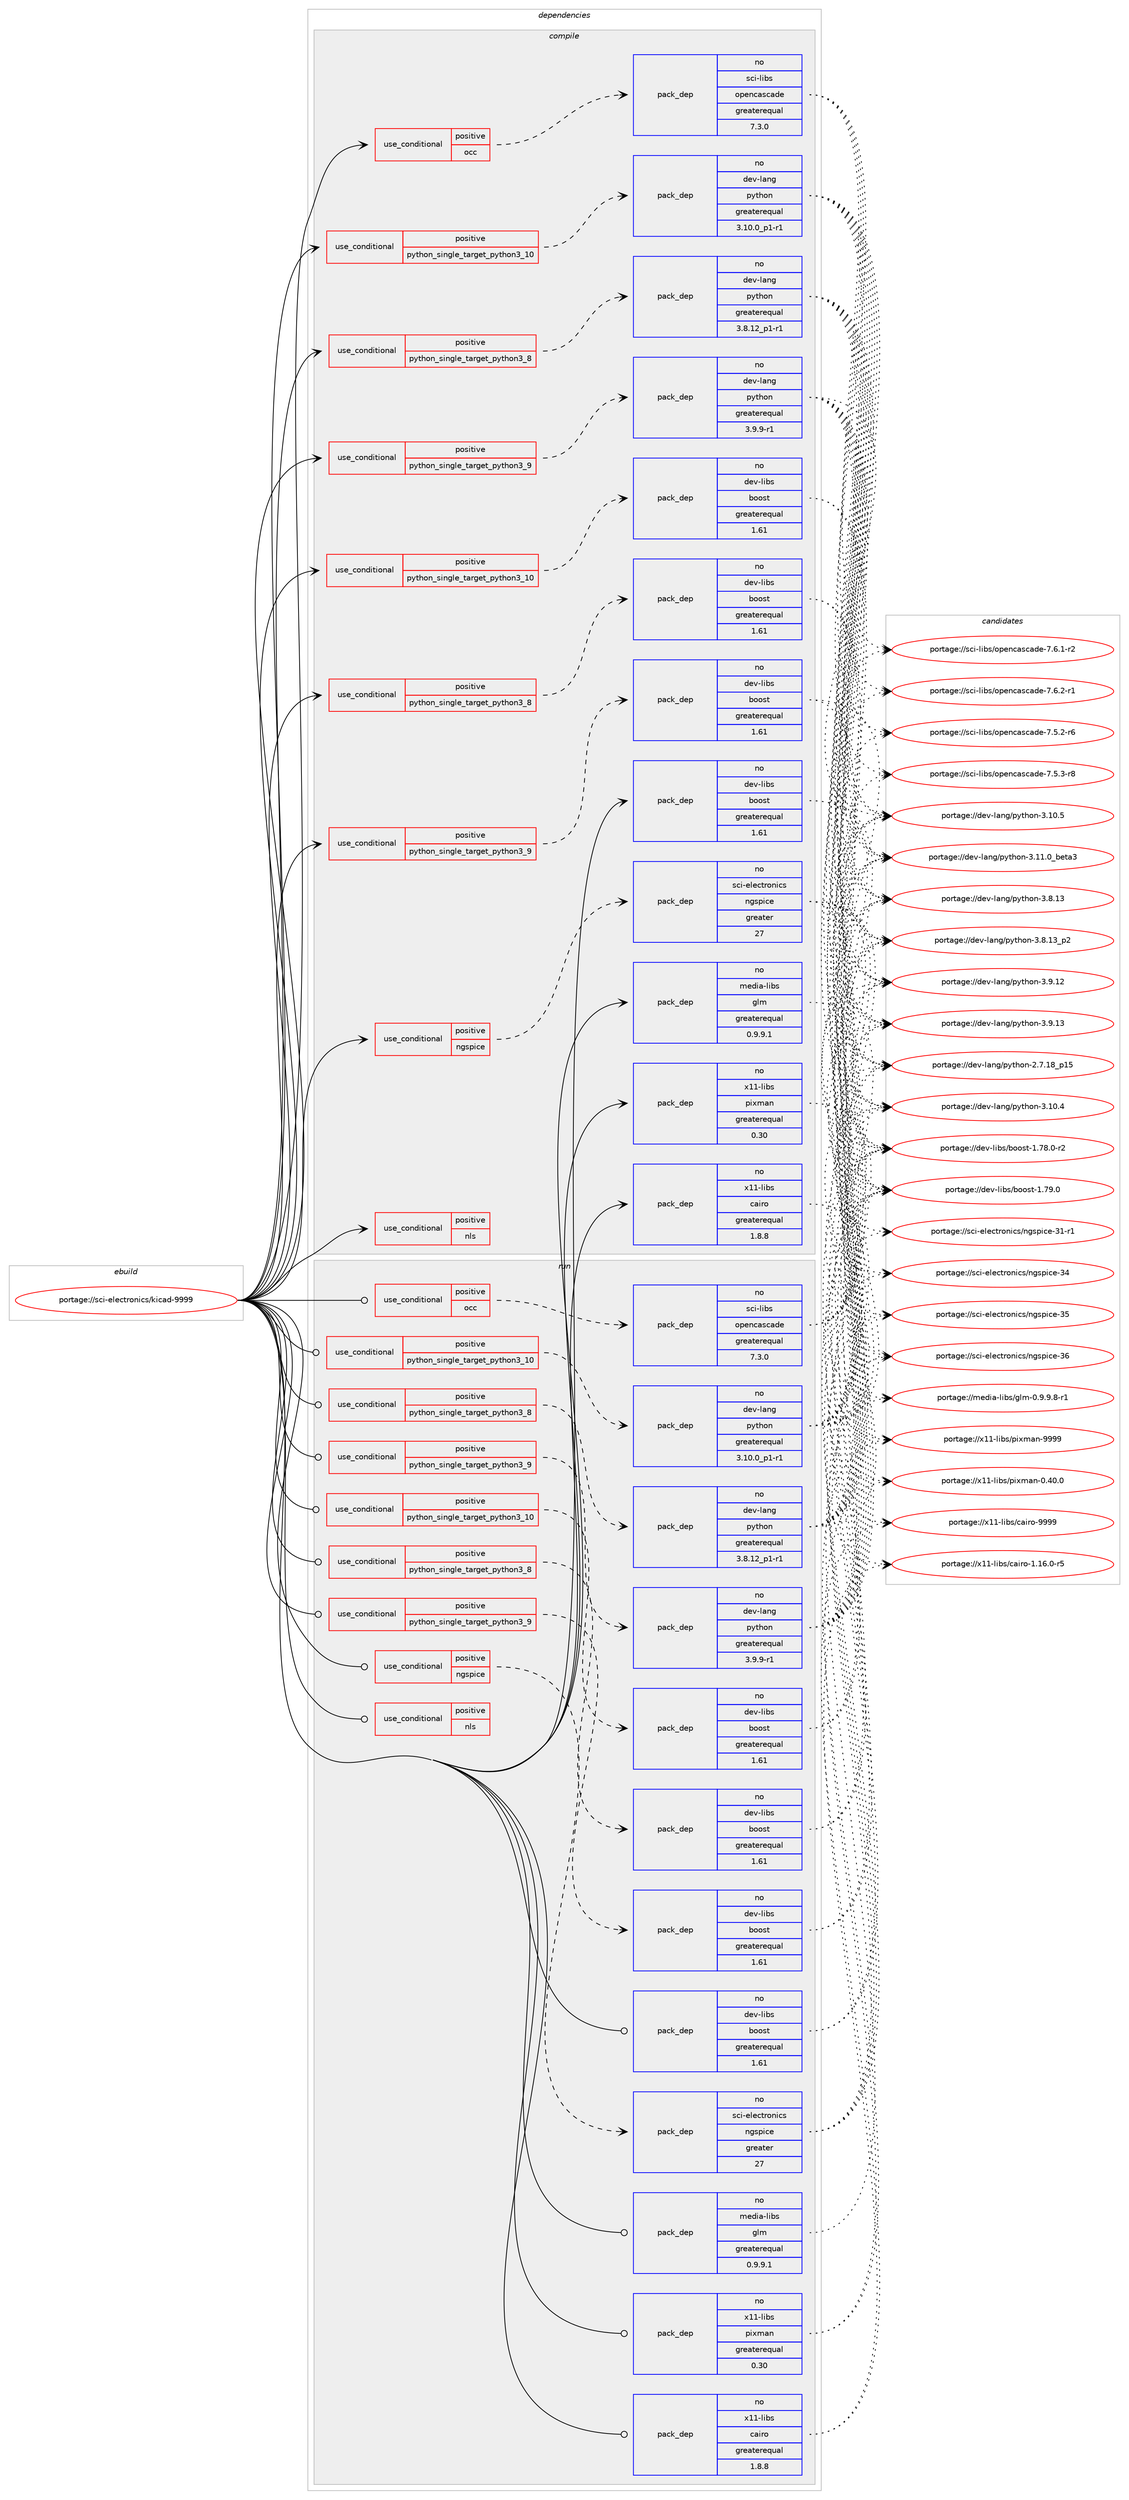 digraph prolog {

# *************
# Graph options
# *************

newrank=true;
concentrate=true;
compound=true;
graph [rankdir=LR,fontname=Helvetica,fontsize=10,ranksep=1.5];#, ranksep=2.5, nodesep=0.2];
edge  [arrowhead=vee];
node  [fontname=Helvetica,fontsize=10];

# **********
# The ebuild
# **********

subgraph cluster_leftcol {
color=gray;
rank=same;
label=<<i>ebuild</i>>;
id [label="portage://sci-electronics/kicad-9999", color=red, width=4, href="../sci-electronics/kicad-9999.svg"];
}

# ****************
# The dependencies
# ****************

subgraph cluster_midcol {
color=gray;
label=<<i>dependencies</i>>;
subgraph cluster_compile {
fillcolor="#eeeeee";
style=filled;
label=<<i>compile</i>>;
subgraph cond1991 {
dependency2870 [label=<<TABLE BORDER="0" CELLBORDER="1" CELLSPACING="0" CELLPADDING="4"><TR><TD ROWSPAN="3" CELLPADDING="10">use_conditional</TD></TR><TR><TD>positive</TD></TR><TR><TD>ngspice</TD></TR></TABLE>>, shape=none, color=red];
subgraph pack863 {
dependency2871 [label=<<TABLE BORDER="0" CELLBORDER="1" CELLSPACING="0" CELLPADDING="4" WIDTH="220"><TR><TD ROWSPAN="6" CELLPADDING="30">pack_dep</TD></TR><TR><TD WIDTH="110">no</TD></TR><TR><TD>sci-electronics</TD></TR><TR><TD>ngspice</TD></TR><TR><TD>greater</TD></TR><TR><TD>27</TD></TR></TABLE>>, shape=none, color=blue];
}
dependency2870:e -> dependency2871:w [weight=20,style="dashed",arrowhead="vee"];
}
id:e -> dependency2870:w [weight=20,style="solid",arrowhead="vee"];
subgraph cond1992 {
dependency2872 [label=<<TABLE BORDER="0" CELLBORDER="1" CELLSPACING="0" CELLPADDING="4"><TR><TD ROWSPAN="3" CELLPADDING="10">use_conditional</TD></TR><TR><TD>positive</TD></TR><TR><TD>nls</TD></TR></TABLE>>, shape=none, color=red];
# *** BEGIN UNKNOWN DEPENDENCY TYPE (TODO) ***
# dependency2872 -> package_dependency(portage://sci-electronics/kicad-9999,install,no,sys-devel,gettext,none,[,,],[],[])
# *** END UNKNOWN DEPENDENCY TYPE (TODO) ***

}
id:e -> dependency2872:w [weight=20,style="solid",arrowhead="vee"];
subgraph cond1993 {
dependency2873 [label=<<TABLE BORDER="0" CELLBORDER="1" CELLSPACING="0" CELLPADDING="4"><TR><TD ROWSPAN="3" CELLPADDING="10">use_conditional</TD></TR><TR><TD>positive</TD></TR><TR><TD>occ</TD></TR></TABLE>>, shape=none, color=red];
subgraph pack864 {
dependency2874 [label=<<TABLE BORDER="0" CELLBORDER="1" CELLSPACING="0" CELLPADDING="4" WIDTH="220"><TR><TD ROWSPAN="6" CELLPADDING="30">pack_dep</TD></TR><TR><TD WIDTH="110">no</TD></TR><TR><TD>sci-libs</TD></TR><TR><TD>opencascade</TD></TR><TR><TD>greaterequal</TD></TR><TR><TD>7.3.0</TD></TR></TABLE>>, shape=none, color=blue];
}
dependency2873:e -> dependency2874:w [weight=20,style="dashed",arrowhead="vee"];
}
id:e -> dependency2873:w [weight=20,style="solid",arrowhead="vee"];
subgraph cond1994 {
dependency2875 [label=<<TABLE BORDER="0" CELLBORDER="1" CELLSPACING="0" CELLPADDING="4"><TR><TD ROWSPAN="3" CELLPADDING="10">use_conditional</TD></TR><TR><TD>positive</TD></TR><TR><TD>python_single_target_python3_10</TD></TR></TABLE>>, shape=none, color=red];
subgraph pack865 {
dependency2876 [label=<<TABLE BORDER="0" CELLBORDER="1" CELLSPACING="0" CELLPADDING="4" WIDTH="220"><TR><TD ROWSPAN="6" CELLPADDING="30">pack_dep</TD></TR><TR><TD WIDTH="110">no</TD></TR><TR><TD>dev-lang</TD></TR><TR><TD>python</TD></TR><TR><TD>greaterequal</TD></TR><TR><TD>3.10.0_p1-r1</TD></TR></TABLE>>, shape=none, color=blue];
}
dependency2875:e -> dependency2876:w [weight=20,style="dashed",arrowhead="vee"];
}
id:e -> dependency2875:w [weight=20,style="solid",arrowhead="vee"];
subgraph cond1995 {
dependency2877 [label=<<TABLE BORDER="0" CELLBORDER="1" CELLSPACING="0" CELLPADDING="4"><TR><TD ROWSPAN="3" CELLPADDING="10">use_conditional</TD></TR><TR><TD>positive</TD></TR><TR><TD>python_single_target_python3_10</TD></TR></TABLE>>, shape=none, color=red];
subgraph pack866 {
dependency2878 [label=<<TABLE BORDER="0" CELLBORDER="1" CELLSPACING="0" CELLPADDING="4" WIDTH="220"><TR><TD ROWSPAN="6" CELLPADDING="30">pack_dep</TD></TR><TR><TD WIDTH="110">no</TD></TR><TR><TD>dev-libs</TD></TR><TR><TD>boost</TD></TR><TR><TD>greaterequal</TD></TR><TR><TD>1.61</TD></TR></TABLE>>, shape=none, color=blue];
}
dependency2877:e -> dependency2878:w [weight=20,style="dashed",arrowhead="vee"];
# *** BEGIN UNKNOWN DEPENDENCY TYPE (TODO) ***
# dependency2877 -> package_dependency(portage://sci-electronics/kicad-9999,install,no,dev-python,wxpython,none,[,,],[slot(4.0)],[use(enable(python_targets_python3_10),negative)])
# *** END UNKNOWN DEPENDENCY TYPE (TODO) ***

}
id:e -> dependency2877:w [weight=20,style="solid",arrowhead="vee"];
subgraph cond1996 {
dependency2879 [label=<<TABLE BORDER="0" CELLBORDER="1" CELLSPACING="0" CELLPADDING="4"><TR><TD ROWSPAN="3" CELLPADDING="10">use_conditional</TD></TR><TR><TD>positive</TD></TR><TR><TD>python_single_target_python3_8</TD></TR></TABLE>>, shape=none, color=red];
subgraph pack867 {
dependency2880 [label=<<TABLE BORDER="0" CELLBORDER="1" CELLSPACING="0" CELLPADDING="4" WIDTH="220"><TR><TD ROWSPAN="6" CELLPADDING="30">pack_dep</TD></TR><TR><TD WIDTH="110">no</TD></TR><TR><TD>dev-lang</TD></TR><TR><TD>python</TD></TR><TR><TD>greaterequal</TD></TR><TR><TD>3.8.12_p1-r1</TD></TR></TABLE>>, shape=none, color=blue];
}
dependency2879:e -> dependency2880:w [weight=20,style="dashed",arrowhead="vee"];
}
id:e -> dependency2879:w [weight=20,style="solid",arrowhead="vee"];
subgraph cond1997 {
dependency2881 [label=<<TABLE BORDER="0" CELLBORDER="1" CELLSPACING="0" CELLPADDING="4"><TR><TD ROWSPAN="3" CELLPADDING="10">use_conditional</TD></TR><TR><TD>positive</TD></TR><TR><TD>python_single_target_python3_8</TD></TR></TABLE>>, shape=none, color=red];
subgraph pack868 {
dependency2882 [label=<<TABLE BORDER="0" CELLBORDER="1" CELLSPACING="0" CELLPADDING="4" WIDTH="220"><TR><TD ROWSPAN="6" CELLPADDING="30">pack_dep</TD></TR><TR><TD WIDTH="110">no</TD></TR><TR><TD>dev-libs</TD></TR><TR><TD>boost</TD></TR><TR><TD>greaterequal</TD></TR><TR><TD>1.61</TD></TR></TABLE>>, shape=none, color=blue];
}
dependency2881:e -> dependency2882:w [weight=20,style="dashed",arrowhead="vee"];
# *** BEGIN UNKNOWN DEPENDENCY TYPE (TODO) ***
# dependency2881 -> package_dependency(portage://sci-electronics/kicad-9999,install,no,dev-python,wxpython,none,[,,],[slot(4.0)],[use(enable(python_targets_python3_8),negative)])
# *** END UNKNOWN DEPENDENCY TYPE (TODO) ***

}
id:e -> dependency2881:w [weight=20,style="solid",arrowhead="vee"];
subgraph cond1998 {
dependency2883 [label=<<TABLE BORDER="0" CELLBORDER="1" CELLSPACING="0" CELLPADDING="4"><TR><TD ROWSPAN="3" CELLPADDING="10">use_conditional</TD></TR><TR><TD>positive</TD></TR><TR><TD>python_single_target_python3_9</TD></TR></TABLE>>, shape=none, color=red];
subgraph pack869 {
dependency2884 [label=<<TABLE BORDER="0" CELLBORDER="1" CELLSPACING="0" CELLPADDING="4" WIDTH="220"><TR><TD ROWSPAN="6" CELLPADDING="30">pack_dep</TD></TR><TR><TD WIDTH="110">no</TD></TR><TR><TD>dev-lang</TD></TR><TR><TD>python</TD></TR><TR><TD>greaterequal</TD></TR><TR><TD>3.9.9-r1</TD></TR></TABLE>>, shape=none, color=blue];
}
dependency2883:e -> dependency2884:w [weight=20,style="dashed",arrowhead="vee"];
}
id:e -> dependency2883:w [weight=20,style="solid",arrowhead="vee"];
subgraph cond1999 {
dependency2885 [label=<<TABLE BORDER="0" CELLBORDER="1" CELLSPACING="0" CELLPADDING="4"><TR><TD ROWSPAN="3" CELLPADDING="10">use_conditional</TD></TR><TR><TD>positive</TD></TR><TR><TD>python_single_target_python3_9</TD></TR></TABLE>>, shape=none, color=red];
subgraph pack870 {
dependency2886 [label=<<TABLE BORDER="0" CELLBORDER="1" CELLSPACING="0" CELLPADDING="4" WIDTH="220"><TR><TD ROWSPAN="6" CELLPADDING="30">pack_dep</TD></TR><TR><TD WIDTH="110">no</TD></TR><TR><TD>dev-libs</TD></TR><TR><TD>boost</TD></TR><TR><TD>greaterequal</TD></TR><TR><TD>1.61</TD></TR></TABLE>>, shape=none, color=blue];
}
dependency2885:e -> dependency2886:w [weight=20,style="dashed",arrowhead="vee"];
# *** BEGIN UNKNOWN DEPENDENCY TYPE (TODO) ***
# dependency2885 -> package_dependency(portage://sci-electronics/kicad-9999,install,no,dev-python,wxpython,none,[,,],[slot(4.0)],[use(enable(python_targets_python3_9),negative)])
# *** END UNKNOWN DEPENDENCY TYPE (TODO) ***

}
id:e -> dependency2885:w [weight=20,style="solid",arrowhead="vee"];
subgraph pack871 {
dependency2887 [label=<<TABLE BORDER="0" CELLBORDER="1" CELLSPACING="0" CELLPADDING="4" WIDTH="220"><TR><TD ROWSPAN="6" CELLPADDING="30">pack_dep</TD></TR><TR><TD WIDTH="110">no</TD></TR><TR><TD>dev-libs</TD></TR><TR><TD>boost</TD></TR><TR><TD>greaterequal</TD></TR><TR><TD>1.61</TD></TR></TABLE>>, shape=none, color=blue];
}
id:e -> dependency2887:w [weight=20,style="solid",arrowhead="vee"];
# *** BEGIN UNKNOWN DEPENDENCY TYPE (TODO) ***
# id -> package_dependency(portage://sci-electronics/kicad-9999,install,no,media-libs,freeglut,none,[,,],[],[])
# *** END UNKNOWN DEPENDENCY TYPE (TODO) ***

# *** BEGIN UNKNOWN DEPENDENCY TYPE (TODO) ***
# id -> package_dependency(portage://sci-electronics/kicad-9999,install,no,media-libs,glew,none,[,,],[slot(0),equal],[])
# *** END UNKNOWN DEPENDENCY TYPE (TODO) ***

subgraph pack872 {
dependency2888 [label=<<TABLE BORDER="0" CELLBORDER="1" CELLSPACING="0" CELLPADDING="4" WIDTH="220"><TR><TD ROWSPAN="6" CELLPADDING="30">pack_dep</TD></TR><TR><TD WIDTH="110">no</TD></TR><TR><TD>media-libs</TD></TR><TR><TD>glm</TD></TR><TR><TD>greaterequal</TD></TR><TR><TD>0.9.9.1</TD></TR></TABLE>>, shape=none, color=blue];
}
id:e -> dependency2888:w [weight=20,style="solid",arrowhead="vee"];
# *** BEGIN UNKNOWN DEPENDENCY TYPE (TODO) ***
# id -> package_dependency(portage://sci-electronics/kicad-9999,install,no,media-libs,mesa,none,[,,],[],[use(enable(X),positive)])
# *** END UNKNOWN DEPENDENCY TYPE (TODO) ***

subgraph pack873 {
dependency2889 [label=<<TABLE BORDER="0" CELLBORDER="1" CELLSPACING="0" CELLPADDING="4" WIDTH="220"><TR><TD ROWSPAN="6" CELLPADDING="30">pack_dep</TD></TR><TR><TD WIDTH="110">no</TD></TR><TR><TD>x11-libs</TD></TR><TR><TD>cairo</TD></TR><TR><TD>greaterequal</TD></TR><TR><TD>1.8.8</TD></TR></TABLE>>, shape=none, color=blue];
}
id:e -> dependency2889:w [weight=20,style="solid",arrowhead="vee"];
subgraph pack874 {
dependency2890 [label=<<TABLE BORDER="0" CELLBORDER="1" CELLSPACING="0" CELLPADDING="4" WIDTH="220"><TR><TD ROWSPAN="6" CELLPADDING="30">pack_dep</TD></TR><TR><TD WIDTH="110">no</TD></TR><TR><TD>x11-libs</TD></TR><TR><TD>pixman</TD></TR><TR><TD>greaterequal</TD></TR><TR><TD>0.30</TD></TR></TABLE>>, shape=none, color=blue];
}
id:e -> dependency2890:w [weight=20,style="solid",arrowhead="vee"];
# *** BEGIN UNKNOWN DEPENDENCY TYPE (TODO) ***
# id -> package_dependency(portage://sci-electronics/kicad-9999,install,no,x11-libs,wxGTK,none,[,,],[slot(3.0-gtk3)],[use(enable(X),none),use(enable(opengl),none)])
# *** END UNKNOWN DEPENDENCY TYPE (TODO) ***

# *** BEGIN UNKNOWN DEPENDENCY TYPE (TODO) ***
# id -> package_dependency(portage://sci-electronics/kicad-9999,install,weak,sci-electronics,kicad-i18n,none,[,,],[],[])
# *** END UNKNOWN DEPENDENCY TYPE (TODO) ***

}
subgraph cluster_compileandrun {
fillcolor="#eeeeee";
style=filled;
label=<<i>compile and run</i>>;
}
subgraph cluster_run {
fillcolor="#eeeeee";
style=filled;
label=<<i>run</i>>;
subgraph cond2000 {
dependency2891 [label=<<TABLE BORDER="0" CELLBORDER="1" CELLSPACING="0" CELLPADDING="4"><TR><TD ROWSPAN="3" CELLPADDING="10">use_conditional</TD></TR><TR><TD>positive</TD></TR><TR><TD>ngspice</TD></TR></TABLE>>, shape=none, color=red];
subgraph pack875 {
dependency2892 [label=<<TABLE BORDER="0" CELLBORDER="1" CELLSPACING="0" CELLPADDING="4" WIDTH="220"><TR><TD ROWSPAN="6" CELLPADDING="30">pack_dep</TD></TR><TR><TD WIDTH="110">no</TD></TR><TR><TD>sci-electronics</TD></TR><TR><TD>ngspice</TD></TR><TR><TD>greater</TD></TR><TR><TD>27</TD></TR></TABLE>>, shape=none, color=blue];
}
dependency2891:e -> dependency2892:w [weight=20,style="dashed",arrowhead="vee"];
}
id:e -> dependency2891:w [weight=20,style="solid",arrowhead="odot"];
subgraph cond2001 {
dependency2893 [label=<<TABLE BORDER="0" CELLBORDER="1" CELLSPACING="0" CELLPADDING="4"><TR><TD ROWSPAN="3" CELLPADDING="10">use_conditional</TD></TR><TR><TD>positive</TD></TR><TR><TD>nls</TD></TR></TABLE>>, shape=none, color=red];
# *** BEGIN UNKNOWN DEPENDENCY TYPE (TODO) ***
# dependency2893 -> package_dependency(portage://sci-electronics/kicad-9999,run,no,sys-devel,gettext,none,[,,],[],[])
# *** END UNKNOWN DEPENDENCY TYPE (TODO) ***

}
id:e -> dependency2893:w [weight=20,style="solid",arrowhead="odot"];
subgraph cond2002 {
dependency2894 [label=<<TABLE BORDER="0" CELLBORDER="1" CELLSPACING="0" CELLPADDING="4"><TR><TD ROWSPAN="3" CELLPADDING="10">use_conditional</TD></TR><TR><TD>positive</TD></TR><TR><TD>occ</TD></TR></TABLE>>, shape=none, color=red];
subgraph pack876 {
dependency2895 [label=<<TABLE BORDER="0" CELLBORDER="1" CELLSPACING="0" CELLPADDING="4" WIDTH="220"><TR><TD ROWSPAN="6" CELLPADDING="30">pack_dep</TD></TR><TR><TD WIDTH="110">no</TD></TR><TR><TD>sci-libs</TD></TR><TR><TD>opencascade</TD></TR><TR><TD>greaterequal</TD></TR><TR><TD>7.3.0</TD></TR></TABLE>>, shape=none, color=blue];
}
dependency2894:e -> dependency2895:w [weight=20,style="dashed",arrowhead="vee"];
}
id:e -> dependency2894:w [weight=20,style="solid",arrowhead="odot"];
subgraph cond2003 {
dependency2896 [label=<<TABLE BORDER="0" CELLBORDER="1" CELLSPACING="0" CELLPADDING="4"><TR><TD ROWSPAN="3" CELLPADDING="10">use_conditional</TD></TR><TR><TD>positive</TD></TR><TR><TD>python_single_target_python3_10</TD></TR></TABLE>>, shape=none, color=red];
subgraph pack877 {
dependency2897 [label=<<TABLE BORDER="0" CELLBORDER="1" CELLSPACING="0" CELLPADDING="4" WIDTH="220"><TR><TD ROWSPAN="6" CELLPADDING="30">pack_dep</TD></TR><TR><TD WIDTH="110">no</TD></TR><TR><TD>dev-lang</TD></TR><TR><TD>python</TD></TR><TR><TD>greaterequal</TD></TR><TR><TD>3.10.0_p1-r1</TD></TR></TABLE>>, shape=none, color=blue];
}
dependency2896:e -> dependency2897:w [weight=20,style="dashed",arrowhead="vee"];
}
id:e -> dependency2896:w [weight=20,style="solid",arrowhead="odot"];
subgraph cond2004 {
dependency2898 [label=<<TABLE BORDER="0" CELLBORDER="1" CELLSPACING="0" CELLPADDING="4"><TR><TD ROWSPAN="3" CELLPADDING="10">use_conditional</TD></TR><TR><TD>positive</TD></TR><TR><TD>python_single_target_python3_10</TD></TR></TABLE>>, shape=none, color=red];
subgraph pack878 {
dependency2899 [label=<<TABLE BORDER="0" CELLBORDER="1" CELLSPACING="0" CELLPADDING="4" WIDTH="220"><TR><TD ROWSPAN="6" CELLPADDING="30">pack_dep</TD></TR><TR><TD WIDTH="110">no</TD></TR><TR><TD>dev-libs</TD></TR><TR><TD>boost</TD></TR><TR><TD>greaterequal</TD></TR><TR><TD>1.61</TD></TR></TABLE>>, shape=none, color=blue];
}
dependency2898:e -> dependency2899:w [weight=20,style="dashed",arrowhead="vee"];
# *** BEGIN UNKNOWN DEPENDENCY TYPE (TODO) ***
# dependency2898 -> package_dependency(portage://sci-electronics/kicad-9999,run,no,dev-python,wxpython,none,[,,],[slot(4.0)],[use(enable(python_targets_python3_10),negative)])
# *** END UNKNOWN DEPENDENCY TYPE (TODO) ***

}
id:e -> dependency2898:w [weight=20,style="solid",arrowhead="odot"];
subgraph cond2005 {
dependency2900 [label=<<TABLE BORDER="0" CELLBORDER="1" CELLSPACING="0" CELLPADDING="4"><TR><TD ROWSPAN="3" CELLPADDING="10">use_conditional</TD></TR><TR><TD>positive</TD></TR><TR><TD>python_single_target_python3_8</TD></TR></TABLE>>, shape=none, color=red];
subgraph pack879 {
dependency2901 [label=<<TABLE BORDER="0" CELLBORDER="1" CELLSPACING="0" CELLPADDING="4" WIDTH="220"><TR><TD ROWSPAN="6" CELLPADDING="30">pack_dep</TD></TR><TR><TD WIDTH="110">no</TD></TR><TR><TD>dev-lang</TD></TR><TR><TD>python</TD></TR><TR><TD>greaterequal</TD></TR><TR><TD>3.8.12_p1-r1</TD></TR></TABLE>>, shape=none, color=blue];
}
dependency2900:e -> dependency2901:w [weight=20,style="dashed",arrowhead="vee"];
}
id:e -> dependency2900:w [weight=20,style="solid",arrowhead="odot"];
subgraph cond2006 {
dependency2902 [label=<<TABLE BORDER="0" CELLBORDER="1" CELLSPACING="0" CELLPADDING="4"><TR><TD ROWSPAN="3" CELLPADDING="10">use_conditional</TD></TR><TR><TD>positive</TD></TR><TR><TD>python_single_target_python3_8</TD></TR></TABLE>>, shape=none, color=red];
subgraph pack880 {
dependency2903 [label=<<TABLE BORDER="0" CELLBORDER="1" CELLSPACING="0" CELLPADDING="4" WIDTH="220"><TR><TD ROWSPAN="6" CELLPADDING="30">pack_dep</TD></TR><TR><TD WIDTH="110">no</TD></TR><TR><TD>dev-libs</TD></TR><TR><TD>boost</TD></TR><TR><TD>greaterequal</TD></TR><TR><TD>1.61</TD></TR></TABLE>>, shape=none, color=blue];
}
dependency2902:e -> dependency2903:w [weight=20,style="dashed",arrowhead="vee"];
# *** BEGIN UNKNOWN DEPENDENCY TYPE (TODO) ***
# dependency2902 -> package_dependency(portage://sci-electronics/kicad-9999,run,no,dev-python,wxpython,none,[,,],[slot(4.0)],[use(enable(python_targets_python3_8),negative)])
# *** END UNKNOWN DEPENDENCY TYPE (TODO) ***

}
id:e -> dependency2902:w [weight=20,style="solid",arrowhead="odot"];
subgraph cond2007 {
dependency2904 [label=<<TABLE BORDER="0" CELLBORDER="1" CELLSPACING="0" CELLPADDING="4"><TR><TD ROWSPAN="3" CELLPADDING="10">use_conditional</TD></TR><TR><TD>positive</TD></TR><TR><TD>python_single_target_python3_9</TD></TR></TABLE>>, shape=none, color=red];
subgraph pack881 {
dependency2905 [label=<<TABLE BORDER="0" CELLBORDER="1" CELLSPACING="0" CELLPADDING="4" WIDTH="220"><TR><TD ROWSPAN="6" CELLPADDING="30">pack_dep</TD></TR><TR><TD WIDTH="110">no</TD></TR><TR><TD>dev-lang</TD></TR><TR><TD>python</TD></TR><TR><TD>greaterequal</TD></TR><TR><TD>3.9.9-r1</TD></TR></TABLE>>, shape=none, color=blue];
}
dependency2904:e -> dependency2905:w [weight=20,style="dashed",arrowhead="vee"];
}
id:e -> dependency2904:w [weight=20,style="solid",arrowhead="odot"];
subgraph cond2008 {
dependency2906 [label=<<TABLE BORDER="0" CELLBORDER="1" CELLSPACING="0" CELLPADDING="4"><TR><TD ROWSPAN="3" CELLPADDING="10">use_conditional</TD></TR><TR><TD>positive</TD></TR><TR><TD>python_single_target_python3_9</TD></TR></TABLE>>, shape=none, color=red];
subgraph pack882 {
dependency2907 [label=<<TABLE BORDER="0" CELLBORDER="1" CELLSPACING="0" CELLPADDING="4" WIDTH="220"><TR><TD ROWSPAN="6" CELLPADDING="30">pack_dep</TD></TR><TR><TD WIDTH="110">no</TD></TR><TR><TD>dev-libs</TD></TR><TR><TD>boost</TD></TR><TR><TD>greaterequal</TD></TR><TR><TD>1.61</TD></TR></TABLE>>, shape=none, color=blue];
}
dependency2906:e -> dependency2907:w [weight=20,style="dashed",arrowhead="vee"];
# *** BEGIN UNKNOWN DEPENDENCY TYPE (TODO) ***
# dependency2906 -> package_dependency(portage://sci-electronics/kicad-9999,run,no,dev-python,wxpython,none,[,,],[slot(4.0)],[use(enable(python_targets_python3_9),negative)])
# *** END UNKNOWN DEPENDENCY TYPE (TODO) ***

}
id:e -> dependency2906:w [weight=20,style="solid",arrowhead="odot"];
subgraph pack883 {
dependency2908 [label=<<TABLE BORDER="0" CELLBORDER="1" CELLSPACING="0" CELLPADDING="4" WIDTH="220"><TR><TD ROWSPAN="6" CELLPADDING="30">pack_dep</TD></TR><TR><TD WIDTH="110">no</TD></TR><TR><TD>dev-libs</TD></TR><TR><TD>boost</TD></TR><TR><TD>greaterequal</TD></TR><TR><TD>1.61</TD></TR></TABLE>>, shape=none, color=blue];
}
id:e -> dependency2908:w [weight=20,style="solid",arrowhead="odot"];
# *** BEGIN UNKNOWN DEPENDENCY TYPE (TODO) ***
# id -> package_dependency(portage://sci-electronics/kicad-9999,run,no,media-libs,freeglut,none,[,,],[],[])
# *** END UNKNOWN DEPENDENCY TYPE (TODO) ***

# *** BEGIN UNKNOWN DEPENDENCY TYPE (TODO) ***
# id -> package_dependency(portage://sci-electronics/kicad-9999,run,no,media-libs,glew,none,[,,],[slot(0),equal],[])
# *** END UNKNOWN DEPENDENCY TYPE (TODO) ***

subgraph pack884 {
dependency2909 [label=<<TABLE BORDER="0" CELLBORDER="1" CELLSPACING="0" CELLPADDING="4" WIDTH="220"><TR><TD ROWSPAN="6" CELLPADDING="30">pack_dep</TD></TR><TR><TD WIDTH="110">no</TD></TR><TR><TD>media-libs</TD></TR><TR><TD>glm</TD></TR><TR><TD>greaterequal</TD></TR><TR><TD>0.9.9.1</TD></TR></TABLE>>, shape=none, color=blue];
}
id:e -> dependency2909:w [weight=20,style="solid",arrowhead="odot"];
# *** BEGIN UNKNOWN DEPENDENCY TYPE (TODO) ***
# id -> package_dependency(portage://sci-electronics/kicad-9999,run,no,media-libs,mesa,none,[,,],[],[use(enable(X),positive)])
# *** END UNKNOWN DEPENDENCY TYPE (TODO) ***

# *** BEGIN UNKNOWN DEPENDENCY TYPE (TODO) ***
# id -> package_dependency(portage://sci-electronics/kicad-9999,run,no,sci-electronics,electronics-menu,none,[,,],[],[])
# *** END UNKNOWN DEPENDENCY TYPE (TODO) ***

subgraph pack885 {
dependency2910 [label=<<TABLE BORDER="0" CELLBORDER="1" CELLSPACING="0" CELLPADDING="4" WIDTH="220"><TR><TD ROWSPAN="6" CELLPADDING="30">pack_dep</TD></TR><TR><TD WIDTH="110">no</TD></TR><TR><TD>x11-libs</TD></TR><TR><TD>cairo</TD></TR><TR><TD>greaterequal</TD></TR><TR><TD>1.8.8</TD></TR></TABLE>>, shape=none, color=blue];
}
id:e -> dependency2910:w [weight=20,style="solid",arrowhead="odot"];
subgraph pack886 {
dependency2911 [label=<<TABLE BORDER="0" CELLBORDER="1" CELLSPACING="0" CELLPADDING="4" WIDTH="220"><TR><TD ROWSPAN="6" CELLPADDING="30">pack_dep</TD></TR><TR><TD WIDTH="110">no</TD></TR><TR><TD>x11-libs</TD></TR><TR><TD>pixman</TD></TR><TR><TD>greaterequal</TD></TR><TR><TD>0.30</TD></TR></TABLE>>, shape=none, color=blue];
}
id:e -> dependency2911:w [weight=20,style="solid",arrowhead="odot"];
# *** BEGIN UNKNOWN DEPENDENCY TYPE (TODO) ***
# id -> package_dependency(portage://sci-electronics/kicad-9999,run,no,x11-libs,wxGTK,none,[,,],[slot(3.0-gtk3)],[use(enable(X),none),use(enable(opengl),none)])
# *** END UNKNOWN DEPENDENCY TYPE (TODO) ***

# *** BEGIN UNKNOWN DEPENDENCY TYPE (TODO) ***
# id -> package_dependency(portage://sci-electronics/kicad-9999,run,weak,sci-electronics,kicad-i18n,none,[,,],[],[])
# *** END UNKNOWN DEPENDENCY TYPE (TODO) ***

}
}

# **************
# The candidates
# **************

subgraph cluster_choices {
rank=same;
color=gray;
label=<<i>candidates</i>>;

subgraph choice863 {
color=black;
nodesep=1;
choice1159910545101108101991161141111101059911547110103115112105991014551494511449 [label="portage://sci-electronics/ngspice-31-r1", color=red, width=4,href="../sci-electronics/ngspice-31-r1.svg"];
choice115991054510110810199116114111110105991154711010311511210599101455152 [label="portage://sci-electronics/ngspice-34", color=red, width=4,href="../sci-electronics/ngspice-34.svg"];
choice115991054510110810199116114111110105991154711010311511210599101455153 [label="portage://sci-electronics/ngspice-35", color=red, width=4,href="../sci-electronics/ngspice-35.svg"];
choice115991054510110810199116114111110105991154711010311511210599101455154 [label="portage://sci-electronics/ngspice-36", color=red, width=4,href="../sci-electronics/ngspice-36.svg"];
dependency2871:e -> choice1159910545101108101991161141111101059911547110103115112105991014551494511449:w [style=dotted,weight="100"];
dependency2871:e -> choice115991054510110810199116114111110105991154711010311511210599101455152:w [style=dotted,weight="100"];
dependency2871:e -> choice115991054510110810199116114111110105991154711010311511210599101455153:w [style=dotted,weight="100"];
dependency2871:e -> choice115991054510110810199116114111110105991154711010311511210599101455154:w [style=dotted,weight="100"];
}
subgraph choice864 {
color=black;
nodesep=1;
choice11599105451081059811547111112101110999711599971001014555465346504511454 [label="portage://sci-libs/opencascade-7.5.2-r6", color=red, width=4,href="../sci-libs/opencascade-7.5.2-r6.svg"];
choice11599105451081059811547111112101110999711599971001014555465346514511456 [label="portage://sci-libs/opencascade-7.5.3-r8", color=red, width=4,href="../sci-libs/opencascade-7.5.3-r8.svg"];
choice11599105451081059811547111112101110999711599971001014555465446494511450 [label="portage://sci-libs/opencascade-7.6.1-r2", color=red, width=4,href="../sci-libs/opencascade-7.6.1-r2.svg"];
choice11599105451081059811547111112101110999711599971001014555465446504511449 [label="portage://sci-libs/opencascade-7.6.2-r1", color=red, width=4,href="../sci-libs/opencascade-7.6.2-r1.svg"];
dependency2874:e -> choice11599105451081059811547111112101110999711599971001014555465346504511454:w [style=dotted,weight="100"];
dependency2874:e -> choice11599105451081059811547111112101110999711599971001014555465346514511456:w [style=dotted,weight="100"];
dependency2874:e -> choice11599105451081059811547111112101110999711599971001014555465446494511450:w [style=dotted,weight="100"];
dependency2874:e -> choice11599105451081059811547111112101110999711599971001014555465446504511449:w [style=dotted,weight="100"];
}
subgraph choice865 {
color=black;
nodesep=1;
choice10010111845108971101034711212111610411111045504655464956951124953 [label="portage://dev-lang/python-2.7.18_p15", color=red, width=4,href="../dev-lang/python-2.7.18_p15.svg"];
choice10010111845108971101034711212111610411111045514649484652 [label="portage://dev-lang/python-3.10.4", color=red, width=4,href="../dev-lang/python-3.10.4.svg"];
choice10010111845108971101034711212111610411111045514649484653 [label="portage://dev-lang/python-3.10.5", color=red, width=4,href="../dev-lang/python-3.10.5.svg"];
choice1001011184510897110103471121211161041111104551464949464895981011169751 [label="portage://dev-lang/python-3.11.0_beta3", color=red, width=4,href="../dev-lang/python-3.11.0_beta3.svg"];
choice10010111845108971101034711212111610411111045514656464951 [label="portage://dev-lang/python-3.8.13", color=red, width=4,href="../dev-lang/python-3.8.13.svg"];
choice100101118451089711010347112121116104111110455146564649519511250 [label="portage://dev-lang/python-3.8.13_p2", color=red, width=4,href="../dev-lang/python-3.8.13_p2.svg"];
choice10010111845108971101034711212111610411111045514657464950 [label="portage://dev-lang/python-3.9.12", color=red, width=4,href="../dev-lang/python-3.9.12.svg"];
choice10010111845108971101034711212111610411111045514657464951 [label="portage://dev-lang/python-3.9.13", color=red, width=4,href="../dev-lang/python-3.9.13.svg"];
dependency2876:e -> choice10010111845108971101034711212111610411111045504655464956951124953:w [style=dotted,weight="100"];
dependency2876:e -> choice10010111845108971101034711212111610411111045514649484652:w [style=dotted,weight="100"];
dependency2876:e -> choice10010111845108971101034711212111610411111045514649484653:w [style=dotted,weight="100"];
dependency2876:e -> choice1001011184510897110103471121211161041111104551464949464895981011169751:w [style=dotted,weight="100"];
dependency2876:e -> choice10010111845108971101034711212111610411111045514656464951:w [style=dotted,weight="100"];
dependency2876:e -> choice100101118451089711010347112121116104111110455146564649519511250:w [style=dotted,weight="100"];
dependency2876:e -> choice10010111845108971101034711212111610411111045514657464950:w [style=dotted,weight="100"];
dependency2876:e -> choice10010111845108971101034711212111610411111045514657464951:w [style=dotted,weight="100"];
}
subgraph choice866 {
color=black;
nodesep=1;
choice10010111845108105981154798111111115116454946555646484511450 [label="portage://dev-libs/boost-1.78.0-r2", color=red, width=4,href="../dev-libs/boost-1.78.0-r2.svg"];
choice1001011184510810598115479811111111511645494655574648 [label="portage://dev-libs/boost-1.79.0", color=red, width=4,href="../dev-libs/boost-1.79.0.svg"];
dependency2878:e -> choice10010111845108105981154798111111115116454946555646484511450:w [style=dotted,weight="100"];
dependency2878:e -> choice1001011184510810598115479811111111511645494655574648:w [style=dotted,weight="100"];
}
subgraph choice867 {
color=black;
nodesep=1;
choice10010111845108971101034711212111610411111045504655464956951124953 [label="portage://dev-lang/python-2.7.18_p15", color=red, width=4,href="../dev-lang/python-2.7.18_p15.svg"];
choice10010111845108971101034711212111610411111045514649484652 [label="portage://dev-lang/python-3.10.4", color=red, width=4,href="../dev-lang/python-3.10.4.svg"];
choice10010111845108971101034711212111610411111045514649484653 [label="portage://dev-lang/python-3.10.5", color=red, width=4,href="../dev-lang/python-3.10.5.svg"];
choice1001011184510897110103471121211161041111104551464949464895981011169751 [label="portage://dev-lang/python-3.11.0_beta3", color=red, width=4,href="../dev-lang/python-3.11.0_beta3.svg"];
choice10010111845108971101034711212111610411111045514656464951 [label="portage://dev-lang/python-3.8.13", color=red, width=4,href="../dev-lang/python-3.8.13.svg"];
choice100101118451089711010347112121116104111110455146564649519511250 [label="portage://dev-lang/python-3.8.13_p2", color=red, width=4,href="../dev-lang/python-3.8.13_p2.svg"];
choice10010111845108971101034711212111610411111045514657464950 [label="portage://dev-lang/python-3.9.12", color=red, width=4,href="../dev-lang/python-3.9.12.svg"];
choice10010111845108971101034711212111610411111045514657464951 [label="portage://dev-lang/python-3.9.13", color=red, width=4,href="../dev-lang/python-3.9.13.svg"];
dependency2880:e -> choice10010111845108971101034711212111610411111045504655464956951124953:w [style=dotted,weight="100"];
dependency2880:e -> choice10010111845108971101034711212111610411111045514649484652:w [style=dotted,weight="100"];
dependency2880:e -> choice10010111845108971101034711212111610411111045514649484653:w [style=dotted,weight="100"];
dependency2880:e -> choice1001011184510897110103471121211161041111104551464949464895981011169751:w [style=dotted,weight="100"];
dependency2880:e -> choice10010111845108971101034711212111610411111045514656464951:w [style=dotted,weight="100"];
dependency2880:e -> choice100101118451089711010347112121116104111110455146564649519511250:w [style=dotted,weight="100"];
dependency2880:e -> choice10010111845108971101034711212111610411111045514657464950:w [style=dotted,weight="100"];
dependency2880:e -> choice10010111845108971101034711212111610411111045514657464951:w [style=dotted,weight="100"];
}
subgraph choice868 {
color=black;
nodesep=1;
choice10010111845108105981154798111111115116454946555646484511450 [label="portage://dev-libs/boost-1.78.0-r2", color=red, width=4,href="../dev-libs/boost-1.78.0-r2.svg"];
choice1001011184510810598115479811111111511645494655574648 [label="portage://dev-libs/boost-1.79.0", color=red, width=4,href="../dev-libs/boost-1.79.0.svg"];
dependency2882:e -> choice10010111845108105981154798111111115116454946555646484511450:w [style=dotted,weight="100"];
dependency2882:e -> choice1001011184510810598115479811111111511645494655574648:w [style=dotted,weight="100"];
}
subgraph choice869 {
color=black;
nodesep=1;
choice10010111845108971101034711212111610411111045504655464956951124953 [label="portage://dev-lang/python-2.7.18_p15", color=red, width=4,href="../dev-lang/python-2.7.18_p15.svg"];
choice10010111845108971101034711212111610411111045514649484652 [label="portage://dev-lang/python-3.10.4", color=red, width=4,href="../dev-lang/python-3.10.4.svg"];
choice10010111845108971101034711212111610411111045514649484653 [label="portage://dev-lang/python-3.10.5", color=red, width=4,href="../dev-lang/python-3.10.5.svg"];
choice1001011184510897110103471121211161041111104551464949464895981011169751 [label="portage://dev-lang/python-3.11.0_beta3", color=red, width=4,href="../dev-lang/python-3.11.0_beta3.svg"];
choice10010111845108971101034711212111610411111045514656464951 [label="portage://dev-lang/python-3.8.13", color=red, width=4,href="../dev-lang/python-3.8.13.svg"];
choice100101118451089711010347112121116104111110455146564649519511250 [label="portage://dev-lang/python-3.8.13_p2", color=red, width=4,href="../dev-lang/python-3.8.13_p2.svg"];
choice10010111845108971101034711212111610411111045514657464950 [label="portage://dev-lang/python-3.9.12", color=red, width=4,href="../dev-lang/python-3.9.12.svg"];
choice10010111845108971101034711212111610411111045514657464951 [label="portage://dev-lang/python-3.9.13", color=red, width=4,href="../dev-lang/python-3.9.13.svg"];
dependency2884:e -> choice10010111845108971101034711212111610411111045504655464956951124953:w [style=dotted,weight="100"];
dependency2884:e -> choice10010111845108971101034711212111610411111045514649484652:w [style=dotted,weight="100"];
dependency2884:e -> choice10010111845108971101034711212111610411111045514649484653:w [style=dotted,weight="100"];
dependency2884:e -> choice1001011184510897110103471121211161041111104551464949464895981011169751:w [style=dotted,weight="100"];
dependency2884:e -> choice10010111845108971101034711212111610411111045514656464951:w [style=dotted,weight="100"];
dependency2884:e -> choice100101118451089711010347112121116104111110455146564649519511250:w [style=dotted,weight="100"];
dependency2884:e -> choice10010111845108971101034711212111610411111045514657464950:w [style=dotted,weight="100"];
dependency2884:e -> choice10010111845108971101034711212111610411111045514657464951:w [style=dotted,weight="100"];
}
subgraph choice870 {
color=black;
nodesep=1;
choice10010111845108105981154798111111115116454946555646484511450 [label="portage://dev-libs/boost-1.78.0-r2", color=red, width=4,href="../dev-libs/boost-1.78.0-r2.svg"];
choice1001011184510810598115479811111111511645494655574648 [label="portage://dev-libs/boost-1.79.0", color=red, width=4,href="../dev-libs/boost-1.79.0.svg"];
dependency2886:e -> choice10010111845108105981154798111111115116454946555646484511450:w [style=dotted,weight="100"];
dependency2886:e -> choice1001011184510810598115479811111111511645494655574648:w [style=dotted,weight="100"];
}
subgraph choice871 {
color=black;
nodesep=1;
choice10010111845108105981154798111111115116454946555646484511450 [label="portage://dev-libs/boost-1.78.0-r2", color=red, width=4,href="../dev-libs/boost-1.78.0-r2.svg"];
choice1001011184510810598115479811111111511645494655574648 [label="portage://dev-libs/boost-1.79.0", color=red, width=4,href="../dev-libs/boost-1.79.0.svg"];
dependency2887:e -> choice10010111845108105981154798111111115116454946555646484511450:w [style=dotted,weight="100"];
dependency2887:e -> choice1001011184510810598115479811111111511645494655574648:w [style=dotted,weight="100"];
}
subgraph choice872 {
color=black;
nodesep=1;
choice1091011001059745108105981154710310810945484657465746564511449 [label="portage://media-libs/glm-0.9.9.8-r1", color=red, width=4,href="../media-libs/glm-0.9.9.8-r1.svg"];
dependency2888:e -> choice1091011001059745108105981154710310810945484657465746564511449:w [style=dotted,weight="100"];
}
subgraph choice873 {
color=black;
nodesep=1;
choice12049494510810598115479997105114111454946495446484511453 [label="portage://x11-libs/cairo-1.16.0-r5", color=red, width=4,href="../x11-libs/cairo-1.16.0-r5.svg"];
choice120494945108105981154799971051141114557575757 [label="portage://x11-libs/cairo-9999", color=red, width=4,href="../x11-libs/cairo-9999.svg"];
dependency2889:e -> choice12049494510810598115479997105114111454946495446484511453:w [style=dotted,weight="100"];
dependency2889:e -> choice120494945108105981154799971051141114557575757:w [style=dotted,weight="100"];
}
subgraph choice874 {
color=black;
nodesep=1;
choice12049494510810598115471121051201099711045484652484648 [label="portage://x11-libs/pixman-0.40.0", color=red, width=4,href="../x11-libs/pixman-0.40.0.svg"];
choice1204949451081059811547112105120109971104557575757 [label="portage://x11-libs/pixman-9999", color=red, width=4,href="../x11-libs/pixman-9999.svg"];
dependency2890:e -> choice12049494510810598115471121051201099711045484652484648:w [style=dotted,weight="100"];
dependency2890:e -> choice1204949451081059811547112105120109971104557575757:w [style=dotted,weight="100"];
}
subgraph choice875 {
color=black;
nodesep=1;
choice1159910545101108101991161141111101059911547110103115112105991014551494511449 [label="portage://sci-electronics/ngspice-31-r1", color=red, width=4,href="../sci-electronics/ngspice-31-r1.svg"];
choice115991054510110810199116114111110105991154711010311511210599101455152 [label="portage://sci-electronics/ngspice-34", color=red, width=4,href="../sci-electronics/ngspice-34.svg"];
choice115991054510110810199116114111110105991154711010311511210599101455153 [label="portage://sci-electronics/ngspice-35", color=red, width=4,href="../sci-electronics/ngspice-35.svg"];
choice115991054510110810199116114111110105991154711010311511210599101455154 [label="portage://sci-electronics/ngspice-36", color=red, width=4,href="../sci-electronics/ngspice-36.svg"];
dependency2892:e -> choice1159910545101108101991161141111101059911547110103115112105991014551494511449:w [style=dotted,weight="100"];
dependency2892:e -> choice115991054510110810199116114111110105991154711010311511210599101455152:w [style=dotted,weight="100"];
dependency2892:e -> choice115991054510110810199116114111110105991154711010311511210599101455153:w [style=dotted,weight="100"];
dependency2892:e -> choice115991054510110810199116114111110105991154711010311511210599101455154:w [style=dotted,weight="100"];
}
subgraph choice876 {
color=black;
nodesep=1;
choice11599105451081059811547111112101110999711599971001014555465346504511454 [label="portage://sci-libs/opencascade-7.5.2-r6", color=red, width=4,href="../sci-libs/opencascade-7.5.2-r6.svg"];
choice11599105451081059811547111112101110999711599971001014555465346514511456 [label="portage://sci-libs/opencascade-7.5.3-r8", color=red, width=4,href="../sci-libs/opencascade-7.5.3-r8.svg"];
choice11599105451081059811547111112101110999711599971001014555465446494511450 [label="portage://sci-libs/opencascade-7.6.1-r2", color=red, width=4,href="../sci-libs/opencascade-7.6.1-r2.svg"];
choice11599105451081059811547111112101110999711599971001014555465446504511449 [label="portage://sci-libs/opencascade-7.6.2-r1", color=red, width=4,href="../sci-libs/opencascade-7.6.2-r1.svg"];
dependency2895:e -> choice11599105451081059811547111112101110999711599971001014555465346504511454:w [style=dotted,weight="100"];
dependency2895:e -> choice11599105451081059811547111112101110999711599971001014555465346514511456:w [style=dotted,weight="100"];
dependency2895:e -> choice11599105451081059811547111112101110999711599971001014555465446494511450:w [style=dotted,weight="100"];
dependency2895:e -> choice11599105451081059811547111112101110999711599971001014555465446504511449:w [style=dotted,weight="100"];
}
subgraph choice877 {
color=black;
nodesep=1;
choice10010111845108971101034711212111610411111045504655464956951124953 [label="portage://dev-lang/python-2.7.18_p15", color=red, width=4,href="../dev-lang/python-2.7.18_p15.svg"];
choice10010111845108971101034711212111610411111045514649484652 [label="portage://dev-lang/python-3.10.4", color=red, width=4,href="../dev-lang/python-3.10.4.svg"];
choice10010111845108971101034711212111610411111045514649484653 [label="portage://dev-lang/python-3.10.5", color=red, width=4,href="../dev-lang/python-3.10.5.svg"];
choice1001011184510897110103471121211161041111104551464949464895981011169751 [label="portage://dev-lang/python-3.11.0_beta3", color=red, width=4,href="../dev-lang/python-3.11.0_beta3.svg"];
choice10010111845108971101034711212111610411111045514656464951 [label="portage://dev-lang/python-3.8.13", color=red, width=4,href="../dev-lang/python-3.8.13.svg"];
choice100101118451089711010347112121116104111110455146564649519511250 [label="portage://dev-lang/python-3.8.13_p2", color=red, width=4,href="../dev-lang/python-3.8.13_p2.svg"];
choice10010111845108971101034711212111610411111045514657464950 [label="portage://dev-lang/python-3.9.12", color=red, width=4,href="../dev-lang/python-3.9.12.svg"];
choice10010111845108971101034711212111610411111045514657464951 [label="portage://dev-lang/python-3.9.13", color=red, width=4,href="../dev-lang/python-3.9.13.svg"];
dependency2897:e -> choice10010111845108971101034711212111610411111045504655464956951124953:w [style=dotted,weight="100"];
dependency2897:e -> choice10010111845108971101034711212111610411111045514649484652:w [style=dotted,weight="100"];
dependency2897:e -> choice10010111845108971101034711212111610411111045514649484653:w [style=dotted,weight="100"];
dependency2897:e -> choice1001011184510897110103471121211161041111104551464949464895981011169751:w [style=dotted,weight="100"];
dependency2897:e -> choice10010111845108971101034711212111610411111045514656464951:w [style=dotted,weight="100"];
dependency2897:e -> choice100101118451089711010347112121116104111110455146564649519511250:w [style=dotted,weight="100"];
dependency2897:e -> choice10010111845108971101034711212111610411111045514657464950:w [style=dotted,weight="100"];
dependency2897:e -> choice10010111845108971101034711212111610411111045514657464951:w [style=dotted,weight="100"];
}
subgraph choice878 {
color=black;
nodesep=1;
choice10010111845108105981154798111111115116454946555646484511450 [label="portage://dev-libs/boost-1.78.0-r2", color=red, width=4,href="../dev-libs/boost-1.78.0-r2.svg"];
choice1001011184510810598115479811111111511645494655574648 [label="portage://dev-libs/boost-1.79.0", color=red, width=4,href="../dev-libs/boost-1.79.0.svg"];
dependency2899:e -> choice10010111845108105981154798111111115116454946555646484511450:w [style=dotted,weight="100"];
dependency2899:e -> choice1001011184510810598115479811111111511645494655574648:w [style=dotted,weight="100"];
}
subgraph choice879 {
color=black;
nodesep=1;
choice10010111845108971101034711212111610411111045504655464956951124953 [label="portage://dev-lang/python-2.7.18_p15", color=red, width=4,href="../dev-lang/python-2.7.18_p15.svg"];
choice10010111845108971101034711212111610411111045514649484652 [label="portage://dev-lang/python-3.10.4", color=red, width=4,href="../dev-lang/python-3.10.4.svg"];
choice10010111845108971101034711212111610411111045514649484653 [label="portage://dev-lang/python-3.10.5", color=red, width=4,href="../dev-lang/python-3.10.5.svg"];
choice1001011184510897110103471121211161041111104551464949464895981011169751 [label="portage://dev-lang/python-3.11.0_beta3", color=red, width=4,href="../dev-lang/python-3.11.0_beta3.svg"];
choice10010111845108971101034711212111610411111045514656464951 [label="portage://dev-lang/python-3.8.13", color=red, width=4,href="../dev-lang/python-3.8.13.svg"];
choice100101118451089711010347112121116104111110455146564649519511250 [label="portage://dev-lang/python-3.8.13_p2", color=red, width=4,href="../dev-lang/python-3.8.13_p2.svg"];
choice10010111845108971101034711212111610411111045514657464950 [label="portage://dev-lang/python-3.9.12", color=red, width=4,href="../dev-lang/python-3.9.12.svg"];
choice10010111845108971101034711212111610411111045514657464951 [label="portage://dev-lang/python-3.9.13", color=red, width=4,href="../dev-lang/python-3.9.13.svg"];
dependency2901:e -> choice10010111845108971101034711212111610411111045504655464956951124953:w [style=dotted,weight="100"];
dependency2901:e -> choice10010111845108971101034711212111610411111045514649484652:w [style=dotted,weight="100"];
dependency2901:e -> choice10010111845108971101034711212111610411111045514649484653:w [style=dotted,weight="100"];
dependency2901:e -> choice1001011184510897110103471121211161041111104551464949464895981011169751:w [style=dotted,weight="100"];
dependency2901:e -> choice10010111845108971101034711212111610411111045514656464951:w [style=dotted,weight="100"];
dependency2901:e -> choice100101118451089711010347112121116104111110455146564649519511250:w [style=dotted,weight="100"];
dependency2901:e -> choice10010111845108971101034711212111610411111045514657464950:w [style=dotted,weight="100"];
dependency2901:e -> choice10010111845108971101034711212111610411111045514657464951:w [style=dotted,weight="100"];
}
subgraph choice880 {
color=black;
nodesep=1;
choice10010111845108105981154798111111115116454946555646484511450 [label="portage://dev-libs/boost-1.78.0-r2", color=red, width=4,href="../dev-libs/boost-1.78.0-r2.svg"];
choice1001011184510810598115479811111111511645494655574648 [label="portage://dev-libs/boost-1.79.0", color=red, width=4,href="../dev-libs/boost-1.79.0.svg"];
dependency2903:e -> choice10010111845108105981154798111111115116454946555646484511450:w [style=dotted,weight="100"];
dependency2903:e -> choice1001011184510810598115479811111111511645494655574648:w [style=dotted,weight="100"];
}
subgraph choice881 {
color=black;
nodesep=1;
choice10010111845108971101034711212111610411111045504655464956951124953 [label="portage://dev-lang/python-2.7.18_p15", color=red, width=4,href="../dev-lang/python-2.7.18_p15.svg"];
choice10010111845108971101034711212111610411111045514649484652 [label="portage://dev-lang/python-3.10.4", color=red, width=4,href="../dev-lang/python-3.10.4.svg"];
choice10010111845108971101034711212111610411111045514649484653 [label="portage://dev-lang/python-3.10.5", color=red, width=4,href="../dev-lang/python-3.10.5.svg"];
choice1001011184510897110103471121211161041111104551464949464895981011169751 [label="portage://dev-lang/python-3.11.0_beta3", color=red, width=4,href="../dev-lang/python-3.11.0_beta3.svg"];
choice10010111845108971101034711212111610411111045514656464951 [label="portage://dev-lang/python-3.8.13", color=red, width=4,href="../dev-lang/python-3.8.13.svg"];
choice100101118451089711010347112121116104111110455146564649519511250 [label="portage://dev-lang/python-3.8.13_p2", color=red, width=4,href="../dev-lang/python-3.8.13_p2.svg"];
choice10010111845108971101034711212111610411111045514657464950 [label="portage://dev-lang/python-3.9.12", color=red, width=4,href="../dev-lang/python-3.9.12.svg"];
choice10010111845108971101034711212111610411111045514657464951 [label="portage://dev-lang/python-3.9.13", color=red, width=4,href="../dev-lang/python-3.9.13.svg"];
dependency2905:e -> choice10010111845108971101034711212111610411111045504655464956951124953:w [style=dotted,weight="100"];
dependency2905:e -> choice10010111845108971101034711212111610411111045514649484652:w [style=dotted,weight="100"];
dependency2905:e -> choice10010111845108971101034711212111610411111045514649484653:w [style=dotted,weight="100"];
dependency2905:e -> choice1001011184510897110103471121211161041111104551464949464895981011169751:w [style=dotted,weight="100"];
dependency2905:e -> choice10010111845108971101034711212111610411111045514656464951:w [style=dotted,weight="100"];
dependency2905:e -> choice100101118451089711010347112121116104111110455146564649519511250:w [style=dotted,weight="100"];
dependency2905:e -> choice10010111845108971101034711212111610411111045514657464950:w [style=dotted,weight="100"];
dependency2905:e -> choice10010111845108971101034711212111610411111045514657464951:w [style=dotted,weight="100"];
}
subgraph choice882 {
color=black;
nodesep=1;
choice10010111845108105981154798111111115116454946555646484511450 [label="portage://dev-libs/boost-1.78.0-r2", color=red, width=4,href="../dev-libs/boost-1.78.0-r2.svg"];
choice1001011184510810598115479811111111511645494655574648 [label="portage://dev-libs/boost-1.79.0", color=red, width=4,href="../dev-libs/boost-1.79.0.svg"];
dependency2907:e -> choice10010111845108105981154798111111115116454946555646484511450:w [style=dotted,weight="100"];
dependency2907:e -> choice1001011184510810598115479811111111511645494655574648:w [style=dotted,weight="100"];
}
subgraph choice883 {
color=black;
nodesep=1;
choice10010111845108105981154798111111115116454946555646484511450 [label="portage://dev-libs/boost-1.78.0-r2", color=red, width=4,href="../dev-libs/boost-1.78.0-r2.svg"];
choice1001011184510810598115479811111111511645494655574648 [label="portage://dev-libs/boost-1.79.0", color=red, width=4,href="../dev-libs/boost-1.79.0.svg"];
dependency2908:e -> choice10010111845108105981154798111111115116454946555646484511450:w [style=dotted,weight="100"];
dependency2908:e -> choice1001011184510810598115479811111111511645494655574648:w [style=dotted,weight="100"];
}
subgraph choice884 {
color=black;
nodesep=1;
choice1091011001059745108105981154710310810945484657465746564511449 [label="portage://media-libs/glm-0.9.9.8-r1", color=red, width=4,href="../media-libs/glm-0.9.9.8-r1.svg"];
dependency2909:e -> choice1091011001059745108105981154710310810945484657465746564511449:w [style=dotted,weight="100"];
}
subgraph choice885 {
color=black;
nodesep=1;
choice12049494510810598115479997105114111454946495446484511453 [label="portage://x11-libs/cairo-1.16.0-r5", color=red, width=4,href="../x11-libs/cairo-1.16.0-r5.svg"];
choice120494945108105981154799971051141114557575757 [label="portage://x11-libs/cairo-9999", color=red, width=4,href="../x11-libs/cairo-9999.svg"];
dependency2910:e -> choice12049494510810598115479997105114111454946495446484511453:w [style=dotted,weight="100"];
dependency2910:e -> choice120494945108105981154799971051141114557575757:w [style=dotted,weight="100"];
}
subgraph choice886 {
color=black;
nodesep=1;
choice12049494510810598115471121051201099711045484652484648 [label="portage://x11-libs/pixman-0.40.0", color=red, width=4,href="../x11-libs/pixman-0.40.0.svg"];
choice1204949451081059811547112105120109971104557575757 [label="portage://x11-libs/pixman-9999", color=red, width=4,href="../x11-libs/pixman-9999.svg"];
dependency2911:e -> choice12049494510810598115471121051201099711045484652484648:w [style=dotted,weight="100"];
dependency2911:e -> choice1204949451081059811547112105120109971104557575757:w [style=dotted,weight="100"];
}
}

}
